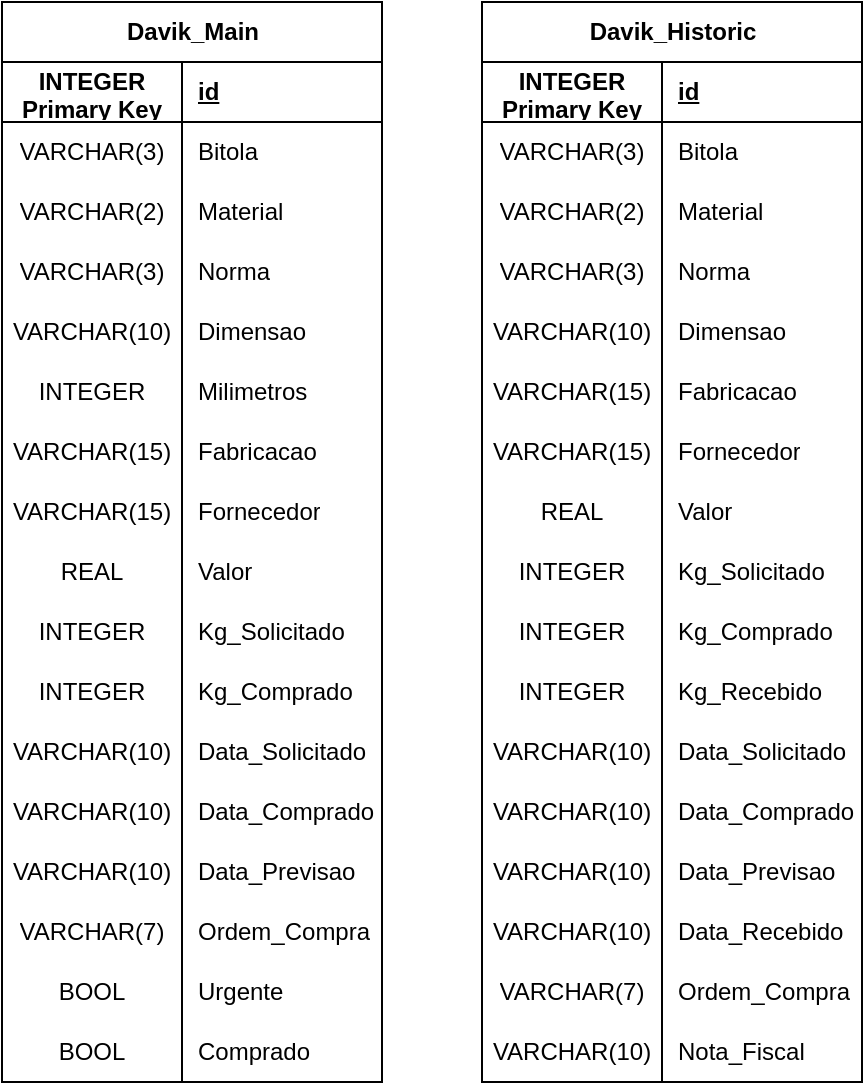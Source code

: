 <mxfile version="22.1.2" type="device">
  <diagram name="Página-1" id="LgfR6sSYmhKa98gcs2ce">
    <mxGraphModel dx="1282" dy="586" grid="1" gridSize="10" guides="1" tooltips="1" connect="1" arrows="1" fold="1" page="1" pageScale="1" pageWidth="827" pageHeight="1169" math="0" shadow="0">
      <root>
        <mxCell id="0" />
        <mxCell id="1" parent="0" />
        <mxCell id="HUCvMzlgiqd3GgRWR8q_-27" value="Davik_Main" style="shape=table;startSize=30;container=1;collapsible=1;childLayout=tableLayout;fixedRows=1;rowLines=0;fontStyle=1;align=center;resizeLast=1;html=1;" vertex="1" parent="1">
          <mxGeometry x="10" y="180" width="190" height="540" as="geometry" />
        </mxCell>
        <mxCell id="HUCvMzlgiqd3GgRWR8q_-28" value="" style="shape=tableRow;horizontal=0;startSize=0;swimlaneHead=0;swimlaneBody=0;fillColor=none;collapsible=0;dropTarget=0;points=[[0,0.5],[1,0.5]];portConstraint=eastwest;top=0;left=0;right=0;bottom=1;" vertex="1" parent="HUCvMzlgiqd3GgRWR8q_-27">
          <mxGeometry y="30" width="190" height="30" as="geometry" />
        </mxCell>
        <mxCell id="HUCvMzlgiqd3GgRWR8q_-29" value="INTEGER&lt;br&gt;Primary Key" style="shape=partialRectangle;connectable=0;fillColor=none;top=0;left=0;bottom=0;right=0;fontStyle=1;overflow=hidden;whiteSpace=wrap;html=1;" vertex="1" parent="HUCvMzlgiqd3GgRWR8q_-28">
          <mxGeometry width="90" height="30" as="geometry">
            <mxRectangle width="90" height="30" as="alternateBounds" />
          </mxGeometry>
        </mxCell>
        <mxCell id="HUCvMzlgiqd3GgRWR8q_-30" value="id" style="shape=partialRectangle;connectable=0;fillColor=none;top=0;left=0;bottom=0;right=0;align=left;spacingLeft=6;fontStyle=5;overflow=hidden;whiteSpace=wrap;html=1;" vertex="1" parent="HUCvMzlgiqd3GgRWR8q_-28">
          <mxGeometry x="90" width="100" height="30" as="geometry">
            <mxRectangle width="100" height="30" as="alternateBounds" />
          </mxGeometry>
        </mxCell>
        <mxCell id="HUCvMzlgiqd3GgRWR8q_-31" value="" style="shape=tableRow;horizontal=0;startSize=0;swimlaneHead=0;swimlaneBody=0;fillColor=none;collapsible=0;dropTarget=0;points=[[0,0.5],[1,0.5]];portConstraint=eastwest;top=0;left=0;right=0;bottom=0;" vertex="1" parent="HUCvMzlgiqd3GgRWR8q_-27">
          <mxGeometry y="60" width="190" height="30" as="geometry" />
        </mxCell>
        <mxCell id="HUCvMzlgiqd3GgRWR8q_-32" value="VARCHAR(3)" style="shape=partialRectangle;connectable=0;fillColor=none;top=0;left=0;bottom=0;right=0;editable=1;overflow=hidden;whiteSpace=wrap;html=1;" vertex="1" parent="HUCvMzlgiqd3GgRWR8q_-31">
          <mxGeometry width="90" height="30" as="geometry">
            <mxRectangle width="90" height="30" as="alternateBounds" />
          </mxGeometry>
        </mxCell>
        <mxCell id="HUCvMzlgiqd3GgRWR8q_-33" value="Bitola" style="shape=partialRectangle;connectable=0;fillColor=none;top=0;left=0;bottom=0;right=0;align=left;spacingLeft=6;overflow=hidden;whiteSpace=wrap;html=1;" vertex="1" parent="HUCvMzlgiqd3GgRWR8q_-31">
          <mxGeometry x="90" width="100" height="30" as="geometry">
            <mxRectangle width="100" height="30" as="alternateBounds" />
          </mxGeometry>
        </mxCell>
        <mxCell id="HUCvMzlgiqd3GgRWR8q_-34" value="" style="shape=tableRow;horizontal=0;startSize=0;swimlaneHead=0;swimlaneBody=0;fillColor=none;collapsible=0;dropTarget=0;points=[[0,0.5],[1,0.5]];portConstraint=eastwest;top=0;left=0;right=0;bottom=0;" vertex="1" parent="HUCvMzlgiqd3GgRWR8q_-27">
          <mxGeometry y="90" width="190" height="30" as="geometry" />
        </mxCell>
        <mxCell id="HUCvMzlgiqd3GgRWR8q_-35" value="VARCHAR(2)" style="shape=partialRectangle;connectable=0;fillColor=none;top=0;left=0;bottom=0;right=0;editable=1;overflow=hidden;whiteSpace=wrap;html=1;" vertex="1" parent="HUCvMzlgiqd3GgRWR8q_-34">
          <mxGeometry width="90" height="30" as="geometry">
            <mxRectangle width="90" height="30" as="alternateBounds" />
          </mxGeometry>
        </mxCell>
        <mxCell id="HUCvMzlgiqd3GgRWR8q_-36" value="Material" style="shape=partialRectangle;connectable=0;fillColor=none;top=0;left=0;bottom=0;right=0;align=left;spacingLeft=6;overflow=hidden;whiteSpace=wrap;html=1;" vertex="1" parent="HUCvMzlgiqd3GgRWR8q_-34">
          <mxGeometry x="90" width="100" height="30" as="geometry">
            <mxRectangle width="100" height="30" as="alternateBounds" />
          </mxGeometry>
        </mxCell>
        <mxCell id="HUCvMzlgiqd3GgRWR8q_-37" value="" style="shape=tableRow;horizontal=0;startSize=0;swimlaneHead=0;swimlaneBody=0;fillColor=none;collapsible=0;dropTarget=0;points=[[0,0.5],[1,0.5]];portConstraint=eastwest;top=0;left=0;right=0;bottom=0;" vertex="1" parent="HUCvMzlgiqd3GgRWR8q_-27">
          <mxGeometry y="120" width="190" height="30" as="geometry" />
        </mxCell>
        <mxCell id="HUCvMzlgiqd3GgRWR8q_-38" value="VARCHAR(3)" style="shape=partialRectangle;connectable=0;fillColor=none;top=0;left=0;bottom=0;right=0;editable=1;overflow=hidden;whiteSpace=wrap;html=1;" vertex="1" parent="HUCvMzlgiqd3GgRWR8q_-37">
          <mxGeometry width="90" height="30" as="geometry">
            <mxRectangle width="90" height="30" as="alternateBounds" />
          </mxGeometry>
        </mxCell>
        <mxCell id="HUCvMzlgiqd3GgRWR8q_-39" value="Norma" style="shape=partialRectangle;connectable=0;fillColor=none;top=0;left=0;bottom=0;right=0;align=left;spacingLeft=6;overflow=hidden;whiteSpace=wrap;html=1;" vertex="1" parent="HUCvMzlgiqd3GgRWR8q_-37">
          <mxGeometry x="90" width="100" height="30" as="geometry">
            <mxRectangle width="100" height="30" as="alternateBounds" />
          </mxGeometry>
        </mxCell>
        <mxCell id="HUCvMzlgiqd3GgRWR8q_-67" style="shape=tableRow;horizontal=0;startSize=0;swimlaneHead=0;swimlaneBody=0;fillColor=none;collapsible=0;dropTarget=0;points=[[0,0.5],[1,0.5]];portConstraint=eastwest;top=0;left=0;right=0;bottom=0;" vertex="1" parent="HUCvMzlgiqd3GgRWR8q_-27">
          <mxGeometry y="150" width="190" height="30" as="geometry" />
        </mxCell>
        <mxCell id="HUCvMzlgiqd3GgRWR8q_-68" value="VARCHAR(10)" style="shape=partialRectangle;connectable=0;fillColor=none;top=0;left=0;bottom=0;right=0;editable=1;overflow=hidden;whiteSpace=wrap;html=1;" vertex="1" parent="HUCvMzlgiqd3GgRWR8q_-67">
          <mxGeometry width="90" height="30" as="geometry">
            <mxRectangle width="90" height="30" as="alternateBounds" />
          </mxGeometry>
        </mxCell>
        <mxCell id="HUCvMzlgiqd3GgRWR8q_-69" value="Dimensao" style="shape=partialRectangle;connectable=0;fillColor=none;top=0;left=0;bottom=0;right=0;align=left;spacingLeft=6;overflow=hidden;whiteSpace=wrap;html=1;" vertex="1" parent="HUCvMzlgiqd3GgRWR8q_-67">
          <mxGeometry x="90" width="100" height="30" as="geometry">
            <mxRectangle width="100" height="30" as="alternateBounds" />
          </mxGeometry>
        </mxCell>
        <mxCell id="HUCvMzlgiqd3GgRWR8q_-64" style="shape=tableRow;horizontal=0;startSize=0;swimlaneHead=0;swimlaneBody=0;fillColor=none;collapsible=0;dropTarget=0;points=[[0,0.5],[1,0.5]];portConstraint=eastwest;top=0;left=0;right=0;bottom=0;" vertex="1" parent="HUCvMzlgiqd3GgRWR8q_-27">
          <mxGeometry y="180" width="190" height="30" as="geometry" />
        </mxCell>
        <mxCell id="HUCvMzlgiqd3GgRWR8q_-65" value="INTEGER" style="shape=partialRectangle;connectable=0;fillColor=none;top=0;left=0;bottom=0;right=0;editable=1;overflow=hidden;whiteSpace=wrap;html=1;" vertex="1" parent="HUCvMzlgiqd3GgRWR8q_-64">
          <mxGeometry width="90" height="30" as="geometry">
            <mxRectangle width="90" height="30" as="alternateBounds" />
          </mxGeometry>
        </mxCell>
        <mxCell id="HUCvMzlgiqd3GgRWR8q_-66" value="Milimetros" style="shape=partialRectangle;connectable=0;fillColor=none;top=0;left=0;bottom=0;right=0;align=left;spacingLeft=6;overflow=hidden;whiteSpace=wrap;html=1;" vertex="1" parent="HUCvMzlgiqd3GgRWR8q_-64">
          <mxGeometry x="90" width="100" height="30" as="geometry">
            <mxRectangle width="100" height="30" as="alternateBounds" />
          </mxGeometry>
        </mxCell>
        <mxCell id="HUCvMzlgiqd3GgRWR8q_-61" style="shape=tableRow;horizontal=0;startSize=0;swimlaneHead=0;swimlaneBody=0;fillColor=none;collapsible=0;dropTarget=0;points=[[0,0.5],[1,0.5]];portConstraint=eastwest;top=0;left=0;right=0;bottom=0;" vertex="1" parent="HUCvMzlgiqd3GgRWR8q_-27">
          <mxGeometry y="210" width="190" height="30" as="geometry" />
        </mxCell>
        <mxCell id="HUCvMzlgiqd3GgRWR8q_-62" value="VARCHAR(15)" style="shape=partialRectangle;connectable=0;fillColor=none;top=0;left=0;bottom=0;right=0;editable=1;overflow=hidden;whiteSpace=wrap;html=1;" vertex="1" parent="HUCvMzlgiqd3GgRWR8q_-61">
          <mxGeometry width="90" height="30" as="geometry">
            <mxRectangle width="90" height="30" as="alternateBounds" />
          </mxGeometry>
        </mxCell>
        <mxCell id="HUCvMzlgiqd3GgRWR8q_-63" value="Fabricacao" style="shape=partialRectangle;connectable=0;fillColor=none;top=0;left=0;bottom=0;right=0;align=left;spacingLeft=6;overflow=hidden;whiteSpace=wrap;html=1;" vertex="1" parent="HUCvMzlgiqd3GgRWR8q_-61">
          <mxGeometry x="90" width="100" height="30" as="geometry">
            <mxRectangle width="100" height="30" as="alternateBounds" />
          </mxGeometry>
        </mxCell>
        <mxCell id="HUCvMzlgiqd3GgRWR8q_-58" style="shape=tableRow;horizontal=0;startSize=0;swimlaneHead=0;swimlaneBody=0;fillColor=none;collapsible=0;dropTarget=0;points=[[0,0.5],[1,0.5]];portConstraint=eastwest;top=0;left=0;right=0;bottom=0;" vertex="1" parent="HUCvMzlgiqd3GgRWR8q_-27">
          <mxGeometry y="240" width="190" height="30" as="geometry" />
        </mxCell>
        <mxCell id="HUCvMzlgiqd3GgRWR8q_-59" value="VARCHAR(15)" style="shape=partialRectangle;connectable=0;fillColor=none;top=0;left=0;bottom=0;right=0;editable=1;overflow=hidden;whiteSpace=wrap;html=1;" vertex="1" parent="HUCvMzlgiqd3GgRWR8q_-58">
          <mxGeometry width="90" height="30" as="geometry">
            <mxRectangle width="90" height="30" as="alternateBounds" />
          </mxGeometry>
        </mxCell>
        <mxCell id="HUCvMzlgiqd3GgRWR8q_-60" value="Fornecedor" style="shape=partialRectangle;connectable=0;fillColor=none;top=0;left=0;bottom=0;right=0;align=left;spacingLeft=6;overflow=hidden;whiteSpace=wrap;html=1;" vertex="1" parent="HUCvMzlgiqd3GgRWR8q_-58">
          <mxGeometry x="90" width="100" height="30" as="geometry">
            <mxRectangle width="100" height="30" as="alternateBounds" />
          </mxGeometry>
        </mxCell>
        <mxCell id="HUCvMzlgiqd3GgRWR8q_-55" style="shape=tableRow;horizontal=0;startSize=0;swimlaneHead=0;swimlaneBody=0;fillColor=none;collapsible=0;dropTarget=0;points=[[0,0.5],[1,0.5]];portConstraint=eastwest;top=0;left=0;right=0;bottom=0;" vertex="1" parent="HUCvMzlgiqd3GgRWR8q_-27">
          <mxGeometry y="270" width="190" height="30" as="geometry" />
        </mxCell>
        <mxCell id="HUCvMzlgiqd3GgRWR8q_-56" value="REAL" style="shape=partialRectangle;connectable=0;fillColor=none;top=0;left=0;bottom=0;right=0;editable=1;overflow=hidden;whiteSpace=wrap;html=1;" vertex="1" parent="HUCvMzlgiqd3GgRWR8q_-55">
          <mxGeometry width="90" height="30" as="geometry">
            <mxRectangle width="90" height="30" as="alternateBounds" />
          </mxGeometry>
        </mxCell>
        <mxCell id="HUCvMzlgiqd3GgRWR8q_-57" value="Valor" style="shape=partialRectangle;connectable=0;fillColor=none;top=0;left=0;bottom=0;right=0;align=left;spacingLeft=6;overflow=hidden;whiteSpace=wrap;html=1;" vertex="1" parent="HUCvMzlgiqd3GgRWR8q_-55">
          <mxGeometry x="90" width="100" height="30" as="geometry">
            <mxRectangle width="100" height="30" as="alternateBounds" />
          </mxGeometry>
        </mxCell>
        <mxCell id="HUCvMzlgiqd3GgRWR8q_-52" style="shape=tableRow;horizontal=0;startSize=0;swimlaneHead=0;swimlaneBody=0;fillColor=none;collapsible=0;dropTarget=0;points=[[0,0.5],[1,0.5]];portConstraint=eastwest;top=0;left=0;right=0;bottom=0;" vertex="1" parent="HUCvMzlgiqd3GgRWR8q_-27">
          <mxGeometry y="300" width="190" height="30" as="geometry" />
        </mxCell>
        <mxCell id="HUCvMzlgiqd3GgRWR8q_-53" value="INTEGER" style="shape=partialRectangle;connectable=0;fillColor=none;top=0;left=0;bottom=0;right=0;editable=1;overflow=hidden;whiteSpace=wrap;html=1;" vertex="1" parent="HUCvMzlgiqd3GgRWR8q_-52">
          <mxGeometry width="90" height="30" as="geometry">
            <mxRectangle width="90" height="30" as="alternateBounds" />
          </mxGeometry>
        </mxCell>
        <mxCell id="HUCvMzlgiqd3GgRWR8q_-54" value="Kg_Solicitado" style="shape=partialRectangle;connectable=0;fillColor=none;top=0;left=0;bottom=0;right=0;align=left;spacingLeft=6;overflow=hidden;whiteSpace=wrap;html=1;" vertex="1" parent="HUCvMzlgiqd3GgRWR8q_-52">
          <mxGeometry x="90" width="100" height="30" as="geometry">
            <mxRectangle width="100" height="30" as="alternateBounds" />
          </mxGeometry>
        </mxCell>
        <mxCell id="HUCvMzlgiqd3GgRWR8q_-49" style="shape=tableRow;horizontal=0;startSize=0;swimlaneHead=0;swimlaneBody=0;fillColor=none;collapsible=0;dropTarget=0;points=[[0,0.5],[1,0.5]];portConstraint=eastwest;top=0;left=0;right=0;bottom=0;" vertex="1" parent="HUCvMzlgiqd3GgRWR8q_-27">
          <mxGeometry y="330" width="190" height="30" as="geometry" />
        </mxCell>
        <mxCell id="HUCvMzlgiqd3GgRWR8q_-50" value="INTEGER" style="shape=partialRectangle;connectable=0;fillColor=none;top=0;left=0;bottom=0;right=0;editable=1;overflow=hidden;whiteSpace=wrap;html=1;" vertex="1" parent="HUCvMzlgiqd3GgRWR8q_-49">
          <mxGeometry width="90" height="30" as="geometry">
            <mxRectangle width="90" height="30" as="alternateBounds" />
          </mxGeometry>
        </mxCell>
        <mxCell id="HUCvMzlgiqd3GgRWR8q_-51" value="Kg_Comprado" style="shape=partialRectangle;connectable=0;fillColor=none;top=0;left=0;bottom=0;right=0;align=left;spacingLeft=6;overflow=hidden;whiteSpace=wrap;html=1;" vertex="1" parent="HUCvMzlgiqd3GgRWR8q_-49">
          <mxGeometry x="90" width="100" height="30" as="geometry">
            <mxRectangle width="100" height="30" as="alternateBounds" />
          </mxGeometry>
        </mxCell>
        <mxCell id="HUCvMzlgiqd3GgRWR8q_-46" style="shape=tableRow;horizontal=0;startSize=0;swimlaneHead=0;swimlaneBody=0;fillColor=none;collapsible=0;dropTarget=0;points=[[0,0.5],[1,0.5]];portConstraint=eastwest;top=0;left=0;right=0;bottom=0;" vertex="1" parent="HUCvMzlgiqd3GgRWR8q_-27">
          <mxGeometry y="360" width="190" height="30" as="geometry" />
        </mxCell>
        <mxCell id="HUCvMzlgiqd3GgRWR8q_-47" value="VARCHAR(10)" style="shape=partialRectangle;connectable=0;fillColor=none;top=0;left=0;bottom=0;right=0;editable=1;overflow=hidden;whiteSpace=wrap;html=1;" vertex="1" parent="HUCvMzlgiqd3GgRWR8q_-46">
          <mxGeometry width="90" height="30" as="geometry">
            <mxRectangle width="90" height="30" as="alternateBounds" />
          </mxGeometry>
        </mxCell>
        <mxCell id="HUCvMzlgiqd3GgRWR8q_-48" value="Data_Solicitado" style="shape=partialRectangle;connectable=0;fillColor=none;top=0;left=0;bottom=0;right=0;align=left;spacingLeft=6;overflow=hidden;whiteSpace=wrap;html=1;" vertex="1" parent="HUCvMzlgiqd3GgRWR8q_-46">
          <mxGeometry x="90" width="100" height="30" as="geometry">
            <mxRectangle width="100" height="30" as="alternateBounds" />
          </mxGeometry>
        </mxCell>
        <mxCell id="HUCvMzlgiqd3GgRWR8q_-43" style="shape=tableRow;horizontal=0;startSize=0;swimlaneHead=0;swimlaneBody=0;fillColor=none;collapsible=0;dropTarget=0;points=[[0,0.5],[1,0.5]];portConstraint=eastwest;top=0;left=0;right=0;bottom=0;" vertex="1" parent="HUCvMzlgiqd3GgRWR8q_-27">
          <mxGeometry y="390" width="190" height="30" as="geometry" />
        </mxCell>
        <mxCell id="HUCvMzlgiqd3GgRWR8q_-44" value="VARCHAR(10)" style="shape=partialRectangle;connectable=0;fillColor=none;top=0;left=0;bottom=0;right=0;editable=1;overflow=hidden;whiteSpace=wrap;html=1;" vertex="1" parent="HUCvMzlgiqd3GgRWR8q_-43">
          <mxGeometry width="90" height="30" as="geometry">
            <mxRectangle width="90" height="30" as="alternateBounds" />
          </mxGeometry>
        </mxCell>
        <mxCell id="HUCvMzlgiqd3GgRWR8q_-45" value="Data_Comprado" style="shape=partialRectangle;connectable=0;fillColor=none;top=0;left=0;bottom=0;right=0;align=left;spacingLeft=6;overflow=hidden;whiteSpace=wrap;html=1;" vertex="1" parent="HUCvMzlgiqd3GgRWR8q_-43">
          <mxGeometry x="90" width="100" height="30" as="geometry">
            <mxRectangle width="100" height="30" as="alternateBounds" />
          </mxGeometry>
        </mxCell>
        <mxCell id="HUCvMzlgiqd3GgRWR8q_-40" style="shape=tableRow;horizontal=0;startSize=0;swimlaneHead=0;swimlaneBody=0;fillColor=none;collapsible=0;dropTarget=0;points=[[0,0.5],[1,0.5]];portConstraint=eastwest;top=0;left=0;right=0;bottom=0;" vertex="1" parent="HUCvMzlgiqd3GgRWR8q_-27">
          <mxGeometry y="420" width="190" height="30" as="geometry" />
        </mxCell>
        <mxCell id="HUCvMzlgiqd3GgRWR8q_-41" value="VARCHAR(10)" style="shape=partialRectangle;connectable=0;fillColor=none;top=0;left=0;bottom=0;right=0;editable=1;overflow=hidden;whiteSpace=wrap;html=1;" vertex="1" parent="HUCvMzlgiqd3GgRWR8q_-40">
          <mxGeometry width="90" height="30" as="geometry">
            <mxRectangle width="90" height="30" as="alternateBounds" />
          </mxGeometry>
        </mxCell>
        <mxCell id="HUCvMzlgiqd3GgRWR8q_-42" value="Data_Previsao" style="shape=partialRectangle;connectable=0;fillColor=none;top=0;left=0;bottom=0;right=0;align=left;spacingLeft=6;overflow=hidden;whiteSpace=wrap;html=1;" vertex="1" parent="HUCvMzlgiqd3GgRWR8q_-40">
          <mxGeometry x="90" width="100" height="30" as="geometry">
            <mxRectangle width="100" height="30" as="alternateBounds" />
          </mxGeometry>
        </mxCell>
        <mxCell id="HUCvMzlgiqd3GgRWR8q_-76" style="shape=tableRow;horizontal=0;startSize=0;swimlaneHead=0;swimlaneBody=0;fillColor=none;collapsible=0;dropTarget=0;points=[[0,0.5],[1,0.5]];portConstraint=eastwest;top=0;left=0;right=0;bottom=0;" vertex="1" parent="HUCvMzlgiqd3GgRWR8q_-27">
          <mxGeometry y="450" width="190" height="30" as="geometry" />
        </mxCell>
        <mxCell id="HUCvMzlgiqd3GgRWR8q_-77" value="VARCHAR(7)" style="shape=partialRectangle;connectable=0;fillColor=none;top=0;left=0;bottom=0;right=0;editable=1;overflow=hidden;whiteSpace=wrap;html=1;" vertex="1" parent="HUCvMzlgiqd3GgRWR8q_-76">
          <mxGeometry width="90" height="30" as="geometry">
            <mxRectangle width="90" height="30" as="alternateBounds" />
          </mxGeometry>
        </mxCell>
        <mxCell id="HUCvMzlgiqd3GgRWR8q_-78" value="Ordem_Compra" style="shape=partialRectangle;connectable=0;fillColor=none;top=0;left=0;bottom=0;right=0;align=left;spacingLeft=6;overflow=hidden;whiteSpace=wrap;html=1;" vertex="1" parent="HUCvMzlgiqd3GgRWR8q_-76">
          <mxGeometry x="90" width="100" height="30" as="geometry">
            <mxRectangle width="100" height="30" as="alternateBounds" />
          </mxGeometry>
        </mxCell>
        <mxCell id="HUCvMzlgiqd3GgRWR8q_-73" style="shape=tableRow;horizontal=0;startSize=0;swimlaneHead=0;swimlaneBody=0;fillColor=none;collapsible=0;dropTarget=0;points=[[0,0.5],[1,0.5]];portConstraint=eastwest;top=0;left=0;right=0;bottom=0;" vertex="1" parent="HUCvMzlgiqd3GgRWR8q_-27">
          <mxGeometry y="480" width="190" height="30" as="geometry" />
        </mxCell>
        <mxCell id="HUCvMzlgiqd3GgRWR8q_-74" value="BOOL" style="shape=partialRectangle;connectable=0;fillColor=none;top=0;left=0;bottom=0;right=0;editable=1;overflow=hidden;whiteSpace=wrap;html=1;" vertex="1" parent="HUCvMzlgiqd3GgRWR8q_-73">
          <mxGeometry width="90" height="30" as="geometry">
            <mxRectangle width="90" height="30" as="alternateBounds" />
          </mxGeometry>
        </mxCell>
        <mxCell id="HUCvMzlgiqd3GgRWR8q_-75" value="Urgente" style="shape=partialRectangle;connectable=0;fillColor=none;top=0;left=0;bottom=0;right=0;align=left;spacingLeft=6;overflow=hidden;whiteSpace=wrap;html=1;" vertex="1" parent="HUCvMzlgiqd3GgRWR8q_-73">
          <mxGeometry x="90" width="100" height="30" as="geometry">
            <mxRectangle width="100" height="30" as="alternateBounds" />
          </mxGeometry>
        </mxCell>
        <mxCell id="HUCvMzlgiqd3GgRWR8q_-70" style="shape=tableRow;horizontal=0;startSize=0;swimlaneHead=0;swimlaneBody=0;fillColor=none;collapsible=0;dropTarget=0;points=[[0,0.5],[1,0.5]];portConstraint=eastwest;top=0;left=0;right=0;bottom=0;" vertex="1" parent="HUCvMzlgiqd3GgRWR8q_-27">
          <mxGeometry y="510" width="190" height="30" as="geometry" />
        </mxCell>
        <mxCell id="HUCvMzlgiqd3GgRWR8q_-71" value="BOOL" style="shape=partialRectangle;connectable=0;fillColor=none;top=0;left=0;bottom=0;right=0;editable=1;overflow=hidden;whiteSpace=wrap;html=1;" vertex="1" parent="HUCvMzlgiqd3GgRWR8q_-70">
          <mxGeometry width="90" height="30" as="geometry">
            <mxRectangle width="90" height="30" as="alternateBounds" />
          </mxGeometry>
        </mxCell>
        <mxCell id="HUCvMzlgiqd3GgRWR8q_-72" value="Comprado" style="shape=partialRectangle;connectable=0;fillColor=none;top=0;left=0;bottom=0;right=0;align=left;spacingLeft=6;overflow=hidden;whiteSpace=wrap;html=1;" vertex="1" parent="HUCvMzlgiqd3GgRWR8q_-70">
          <mxGeometry x="90" width="100" height="30" as="geometry">
            <mxRectangle width="100" height="30" as="alternateBounds" />
          </mxGeometry>
        </mxCell>
        <mxCell id="HUCvMzlgiqd3GgRWR8q_-79" value="Davik_Historic" style="shape=table;startSize=30;container=1;collapsible=1;childLayout=tableLayout;fixedRows=1;rowLines=0;fontStyle=1;align=center;resizeLast=1;html=1;" vertex="1" parent="1">
          <mxGeometry x="250" y="180" width="190" height="540" as="geometry" />
        </mxCell>
        <mxCell id="HUCvMzlgiqd3GgRWR8q_-80" value="" style="shape=tableRow;horizontal=0;startSize=0;swimlaneHead=0;swimlaneBody=0;fillColor=none;collapsible=0;dropTarget=0;points=[[0,0.5],[1,0.5]];portConstraint=eastwest;top=0;left=0;right=0;bottom=1;" vertex="1" parent="HUCvMzlgiqd3GgRWR8q_-79">
          <mxGeometry y="30" width="190" height="30" as="geometry" />
        </mxCell>
        <mxCell id="HUCvMzlgiqd3GgRWR8q_-81" value="INTEGER&lt;br&gt;Primary Key" style="shape=partialRectangle;connectable=0;fillColor=none;top=0;left=0;bottom=0;right=0;fontStyle=1;overflow=hidden;whiteSpace=wrap;html=1;" vertex="1" parent="HUCvMzlgiqd3GgRWR8q_-80">
          <mxGeometry width="90" height="30" as="geometry">
            <mxRectangle width="90" height="30" as="alternateBounds" />
          </mxGeometry>
        </mxCell>
        <mxCell id="HUCvMzlgiqd3GgRWR8q_-82" value="id" style="shape=partialRectangle;connectable=0;fillColor=none;top=0;left=0;bottom=0;right=0;align=left;spacingLeft=6;fontStyle=5;overflow=hidden;whiteSpace=wrap;html=1;" vertex="1" parent="HUCvMzlgiqd3GgRWR8q_-80">
          <mxGeometry x="90" width="100" height="30" as="geometry">
            <mxRectangle width="100" height="30" as="alternateBounds" />
          </mxGeometry>
        </mxCell>
        <mxCell id="HUCvMzlgiqd3GgRWR8q_-83" value="" style="shape=tableRow;horizontal=0;startSize=0;swimlaneHead=0;swimlaneBody=0;fillColor=none;collapsible=0;dropTarget=0;points=[[0,0.5],[1,0.5]];portConstraint=eastwest;top=0;left=0;right=0;bottom=0;" vertex="1" parent="HUCvMzlgiqd3GgRWR8q_-79">
          <mxGeometry y="60" width="190" height="30" as="geometry" />
        </mxCell>
        <mxCell id="HUCvMzlgiqd3GgRWR8q_-84" value="VARCHAR(3)" style="shape=partialRectangle;connectable=0;fillColor=none;top=0;left=0;bottom=0;right=0;editable=1;overflow=hidden;whiteSpace=wrap;html=1;" vertex="1" parent="HUCvMzlgiqd3GgRWR8q_-83">
          <mxGeometry width="90" height="30" as="geometry">
            <mxRectangle width="90" height="30" as="alternateBounds" />
          </mxGeometry>
        </mxCell>
        <mxCell id="HUCvMzlgiqd3GgRWR8q_-85" value="Bitola" style="shape=partialRectangle;connectable=0;fillColor=none;top=0;left=0;bottom=0;right=0;align=left;spacingLeft=6;overflow=hidden;whiteSpace=wrap;html=1;" vertex="1" parent="HUCvMzlgiqd3GgRWR8q_-83">
          <mxGeometry x="90" width="100" height="30" as="geometry">
            <mxRectangle width="100" height="30" as="alternateBounds" />
          </mxGeometry>
        </mxCell>
        <mxCell id="HUCvMzlgiqd3GgRWR8q_-86" value="" style="shape=tableRow;horizontal=0;startSize=0;swimlaneHead=0;swimlaneBody=0;fillColor=none;collapsible=0;dropTarget=0;points=[[0,0.5],[1,0.5]];portConstraint=eastwest;top=0;left=0;right=0;bottom=0;" vertex="1" parent="HUCvMzlgiqd3GgRWR8q_-79">
          <mxGeometry y="90" width="190" height="30" as="geometry" />
        </mxCell>
        <mxCell id="HUCvMzlgiqd3GgRWR8q_-87" value="VARCHAR(2)" style="shape=partialRectangle;connectable=0;fillColor=none;top=0;left=0;bottom=0;right=0;editable=1;overflow=hidden;whiteSpace=wrap;html=1;" vertex="1" parent="HUCvMzlgiqd3GgRWR8q_-86">
          <mxGeometry width="90" height="30" as="geometry">
            <mxRectangle width="90" height="30" as="alternateBounds" />
          </mxGeometry>
        </mxCell>
        <mxCell id="HUCvMzlgiqd3GgRWR8q_-88" value="Material" style="shape=partialRectangle;connectable=0;fillColor=none;top=0;left=0;bottom=0;right=0;align=left;spacingLeft=6;overflow=hidden;whiteSpace=wrap;html=1;" vertex="1" parent="HUCvMzlgiqd3GgRWR8q_-86">
          <mxGeometry x="90" width="100" height="30" as="geometry">
            <mxRectangle width="100" height="30" as="alternateBounds" />
          </mxGeometry>
        </mxCell>
        <mxCell id="HUCvMzlgiqd3GgRWR8q_-89" value="" style="shape=tableRow;horizontal=0;startSize=0;swimlaneHead=0;swimlaneBody=0;fillColor=none;collapsible=0;dropTarget=0;points=[[0,0.5],[1,0.5]];portConstraint=eastwest;top=0;left=0;right=0;bottom=0;" vertex="1" parent="HUCvMzlgiqd3GgRWR8q_-79">
          <mxGeometry y="120" width="190" height="30" as="geometry" />
        </mxCell>
        <mxCell id="HUCvMzlgiqd3GgRWR8q_-90" value="VARCHAR(3)" style="shape=partialRectangle;connectable=0;fillColor=none;top=0;left=0;bottom=0;right=0;editable=1;overflow=hidden;whiteSpace=wrap;html=1;" vertex="1" parent="HUCvMzlgiqd3GgRWR8q_-89">
          <mxGeometry width="90" height="30" as="geometry">
            <mxRectangle width="90" height="30" as="alternateBounds" />
          </mxGeometry>
        </mxCell>
        <mxCell id="HUCvMzlgiqd3GgRWR8q_-91" value="Norma" style="shape=partialRectangle;connectable=0;fillColor=none;top=0;left=0;bottom=0;right=0;align=left;spacingLeft=6;overflow=hidden;whiteSpace=wrap;html=1;" vertex="1" parent="HUCvMzlgiqd3GgRWR8q_-89">
          <mxGeometry x="90" width="100" height="30" as="geometry">
            <mxRectangle width="100" height="30" as="alternateBounds" />
          </mxGeometry>
        </mxCell>
        <mxCell id="HUCvMzlgiqd3GgRWR8q_-92" style="shape=tableRow;horizontal=0;startSize=0;swimlaneHead=0;swimlaneBody=0;fillColor=none;collapsible=0;dropTarget=0;points=[[0,0.5],[1,0.5]];portConstraint=eastwest;top=0;left=0;right=0;bottom=0;" vertex="1" parent="HUCvMzlgiqd3GgRWR8q_-79">
          <mxGeometry y="150" width="190" height="30" as="geometry" />
        </mxCell>
        <mxCell id="HUCvMzlgiqd3GgRWR8q_-93" value="VARCHAR(10)" style="shape=partialRectangle;connectable=0;fillColor=none;top=0;left=0;bottom=0;right=0;editable=1;overflow=hidden;whiteSpace=wrap;html=1;" vertex="1" parent="HUCvMzlgiqd3GgRWR8q_-92">
          <mxGeometry width="90" height="30" as="geometry">
            <mxRectangle width="90" height="30" as="alternateBounds" />
          </mxGeometry>
        </mxCell>
        <mxCell id="HUCvMzlgiqd3GgRWR8q_-94" value="Dimensao" style="shape=partialRectangle;connectable=0;fillColor=none;top=0;left=0;bottom=0;right=0;align=left;spacingLeft=6;overflow=hidden;whiteSpace=wrap;html=1;" vertex="1" parent="HUCvMzlgiqd3GgRWR8q_-92">
          <mxGeometry x="90" width="100" height="30" as="geometry">
            <mxRectangle width="100" height="30" as="alternateBounds" />
          </mxGeometry>
        </mxCell>
        <mxCell id="HUCvMzlgiqd3GgRWR8q_-98" style="shape=tableRow;horizontal=0;startSize=0;swimlaneHead=0;swimlaneBody=0;fillColor=none;collapsible=0;dropTarget=0;points=[[0,0.5],[1,0.5]];portConstraint=eastwest;top=0;left=0;right=0;bottom=0;" vertex="1" parent="HUCvMzlgiqd3GgRWR8q_-79">
          <mxGeometry y="180" width="190" height="30" as="geometry" />
        </mxCell>
        <mxCell id="HUCvMzlgiqd3GgRWR8q_-99" value="VARCHAR(15)" style="shape=partialRectangle;connectable=0;fillColor=none;top=0;left=0;bottom=0;right=0;editable=1;overflow=hidden;whiteSpace=wrap;html=1;" vertex="1" parent="HUCvMzlgiqd3GgRWR8q_-98">
          <mxGeometry width="90" height="30" as="geometry">
            <mxRectangle width="90" height="30" as="alternateBounds" />
          </mxGeometry>
        </mxCell>
        <mxCell id="HUCvMzlgiqd3GgRWR8q_-100" value="Fabricacao" style="shape=partialRectangle;connectable=0;fillColor=none;top=0;left=0;bottom=0;right=0;align=left;spacingLeft=6;overflow=hidden;whiteSpace=wrap;html=1;" vertex="1" parent="HUCvMzlgiqd3GgRWR8q_-98">
          <mxGeometry x="90" width="100" height="30" as="geometry">
            <mxRectangle width="100" height="30" as="alternateBounds" />
          </mxGeometry>
        </mxCell>
        <mxCell id="HUCvMzlgiqd3GgRWR8q_-101" style="shape=tableRow;horizontal=0;startSize=0;swimlaneHead=0;swimlaneBody=0;fillColor=none;collapsible=0;dropTarget=0;points=[[0,0.5],[1,0.5]];portConstraint=eastwest;top=0;left=0;right=0;bottom=0;" vertex="1" parent="HUCvMzlgiqd3GgRWR8q_-79">
          <mxGeometry y="210" width="190" height="30" as="geometry" />
        </mxCell>
        <mxCell id="HUCvMzlgiqd3GgRWR8q_-102" value="VARCHAR(15)" style="shape=partialRectangle;connectable=0;fillColor=none;top=0;left=0;bottom=0;right=0;editable=1;overflow=hidden;whiteSpace=wrap;html=1;" vertex="1" parent="HUCvMzlgiqd3GgRWR8q_-101">
          <mxGeometry width="90" height="30" as="geometry">
            <mxRectangle width="90" height="30" as="alternateBounds" />
          </mxGeometry>
        </mxCell>
        <mxCell id="HUCvMzlgiqd3GgRWR8q_-103" value="Fornecedor" style="shape=partialRectangle;connectable=0;fillColor=none;top=0;left=0;bottom=0;right=0;align=left;spacingLeft=6;overflow=hidden;whiteSpace=wrap;html=1;" vertex="1" parent="HUCvMzlgiqd3GgRWR8q_-101">
          <mxGeometry x="90" width="100" height="30" as="geometry">
            <mxRectangle width="100" height="30" as="alternateBounds" />
          </mxGeometry>
        </mxCell>
        <mxCell id="HUCvMzlgiqd3GgRWR8q_-104" style="shape=tableRow;horizontal=0;startSize=0;swimlaneHead=0;swimlaneBody=0;fillColor=none;collapsible=0;dropTarget=0;points=[[0,0.5],[1,0.5]];portConstraint=eastwest;top=0;left=0;right=0;bottom=0;" vertex="1" parent="HUCvMzlgiqd3GgRWR8q_-79">
          <mxGeometry y="240" width="190" height="30" as="geometry" />
        </mxCell>
        <mxCell id="HUCvMzlgiqd3GgRWR8q_-105" value="REAL" style="shape=partialRectangle;connectable=0;fillColor=none;top=0;left=0;bottom=0;right=0;editable=1;overflow=hidden;whiteSpace=wrap;html=1;" vertex="1" parent="HUCvMzlgiqd3GgRWR8q_-104">
          <mxGeometry width="90" height="30" as="geometry">
            <mxRectangle width="90" height="30" as="alternateBounds" />
          </mxGeometry>
        </mxCell>
        <mxCell id="HUCvMzlgiqd3GgRWR8q_-106" value="Valor" style="shape=partialRectangle;connectable=0;fillColor=none;top=0;left=0;bottom=0;right=0;align=left;spacingLeft=6;overflow=hidden;whiteSpace=wrap;html=1;" vertex="1" parent="HUCvMzlgiqd3GgRWR8q_-104">
          <mxGeometry x="90" width="100" height="30" as="geometry">
            <mxRectangle width="100" height="30" as="alternateBounds" />
          </mxGeometry>
        </mxCell>
        <mxCell id="HUCvMzlgiqd3GgRWR8q_-107" style="shape=tableRow;horizontal=0;startSize=0;swimlaneHead=0;swimlaneBody=0;fillColor=none;collapsible=0;dropTarget=0;points=[[0,0.5],[1,0.5]];portConstraint=eastwest;top=0;left=0;right=0;bottom=0;" vertex="1" parent="HUCvMzlgiqd3GgRWR8q_-79">
          <mxGeometry y="270" width="190" height="30" as="geometry" />
        </mxCell>
        <mxCell id="HUCvMzlgiqd3GgRWR8q_-108" value="INTEGER" style="shape=partialRectangle;connectable=0;fillColor=none;top=0;left=0;bottom=0;right=0;editable=1;overflow=hidden;whiteSpace=wrap;html=1;" vertex="1" parent="HUCvMzlgiqd3GgRWR8q_-107">
          <mxGeometry width="90" height="30" as="geometry">
            <mxRectangle width="90" height="30" as="alternateBounds" />
          </mxGeometry>
        </mxCell>
        <mxCell id="HUCvMzlgiqd3GgRWR8q_-109" value="Kg_Solicitado" style="shape=partialRectangle;connectable=0;fillColor=none;top=0;left=0;bottom=0;right=0;align=left;spacingLeft=6;overflow=hidden;whiteSpace=wrap;html=1;" vertex="1" parent="HUCvMzlgiqd3GgRWR8q_-107">
          <mxGeometry x="90" width="100" height="30" as="geometry">
            <mxRectangle width="100" height="30" as="alternateBounds" />
          </mxGeometry>
        </mxCell>
        <mxCell id="HUCvMzlgiqd3GgRWR8q_-110" style="shape=tableRow;horizontal=0;startSize=0;swimlaneHead=0;swimlaneBody=0;fillColor=none;collapsible=0;dropTarget=0;points=[[0,0.5],[1,0.5]];portConstraint=eastwest;top=0;left=0;right=0;bottom=0;" vertex="1" parent="HUCvMzlgiqd3GgRWR8q_-79">
          <mxGeometry y="300" width="190" height="30" as="geometry" />
        </mxCell>
        <mxCell id="HUCvMzlgiqd3GgRWR8q_-111" value="INTEGER" style="shape=partialRectangle;connectable=0;fillColor=none;top=0;left=0;bottom=0;right=0;editable=1;overflow=hidden;whiteSpace=wrap;html=1;" vertex="1" parent="HUCvMzlgiqd3GgRWR8q_-110">
          <mxGeometry width="90" height="30" as="geometry">
            <mxRectangle width="90" height="30" as="alternateBounds" />
          </mxGeometry>
        </mxCell>
        <mxCell id="HUCvMzlgiqd3GgRWR8q_-112" value="Kg_Comprado" style="shape=partialRectangle;connectable=0;fillColor=none;top=0;left=0;bottom=0;right=0;align=left;spacingLeft=6;overflow=hidden;whiteSpace=wrap;html=1;" vertex="1" parent="HUCvMzlgiqd3GgRWR8q_-110">
          <mxGeometry x="90" width="100" height="30" as="geometry">
            <mxRectangle width="100" height="30" as="alternateBounds" />
          </mxGeometry>
        </mxCell>
        <mxCell id="HUCvMzlgiqd3GgRWR8q_-131" style="shape=tableRow;horizontal=0;startSize=0;swimlaneHead=0;swimlaneBody=0;fillColor=none;collapsible=0;dropTarget=0;points=[[0,0.5],[1,0.5]];portConstraint=eastwest;top=0;left=0;right=0;bottom=0;" vertex="1" parent="HUCvMzlgiqd3GgRWR8q_-79">
          <mxGeometry y="330" width="190" height="30" as="geometry" />
        </mxCell>
        <mxCell id="HUCvMzlgiqd3GgRWR8q_-132" value="INTEGER" style="shape=partialRectangle;connectable=0;fillColor=none;top=0;left=0;bottom=0;right=0;editable=1;overflow=hidden;whiteSpace=wrap;html=1;" vertex="1" parent="HUCvMzlgiqd3GgRWR8q_-131">
          <mxGeometry width="90" height="30" as="geometry">
            <mxRectangle width="90" height="30" as="alternateBounds" />
          </mxGeometry>
        </mxCell>
        <mxCell id="HUCvMzlgiqd3GgRWR8q_-133" value="Kg_Recebido" style="shape=partialRectangle;connectable=0;fillColor=none;top=0;left=0;bottom=0;right=0;align=left;spacingLeft=6;overflow=hidden;whiteSpace=wrap;html=1;" vertex="1" parent="HUCvMzlgiqd3GgRWR8q_-131">
          <mxGeometry x="90" width="100" height="30" as="geometry">
            <mxRectangle width="100" height="30" as="alternateBounds" />
          </mxGeometry>
        </mxCell>
        <mxCell id="HUCvMzlgiqd3GgRWR8q_-113" style="shape=tableRow;horizontal=0;startSize=0;swimlaneHead=0;swimlaneBody=0;fillColor=none;collapsible=0;dropTarget=0;points=[[0,0.5],[1,0.5]];portConstraint=eastwest;top=0;left=0;right=0;bottom=0;" vertex="1" parent="HUCvMzlgiqd3GgRWR8q_-79">
          <mxGeometry y="360" width="190" height="30" as="geometry" />
        </mxCell>
        <mxCell id="HUCvMzlgiqd3GgRWR8q_-114" value="VARCHAR(10)" style="shape=partialRectangle;connectable=0;fillColor=none;top=0;left=0;bottom=0;right=0;editable=1;overflow=hidden;whiteSpace=wrap;html=1;" vertex="1" parent="HUCvMzlgiqd3GgRWR8q_-113">
          <mxGeometry width="90" height="30" as="geometry">
            <mxRectangle width="90" height="30" as="alternateBounds" />
          </mxGeometry>
        </mxCell>
        <mxCell id="HUCvMzlgiqd3GgRWR8q_-115" value="Data_Solicitado" style="shape=partialRectangle;connectable=0;fillColor=none;top=0;left=0;bottom=0;right=0;align=left;spacingLeft=6;overflow=hidden;whiteSpace=wrap;html=1;" vertex="1" parent="HUCvMzlgiqd3GgRWR8q_-113">
          <mxGeometry x="90" width="100" height="30" as="geometry">
            <mxRectangle width="100" height="30" as="alternateBounds" />
          </mxGeometry>
        </mxCell>
        <mxCell id="HUCvMzlgiqd3GgRWR8q_-116" style="shape=tableRow;horizontal=0;startSize=0;swimlaneHead=0;swimlaneBody=0;fillColor=none;collapsible=0;dropTarget=0;points=[[0,0.5],[1,0.5]];portConstraint=eastwest;top=0;left=0;right=0;bottom=0;" vertex="1" parent="HUCvMzlgiqd3GgRWR8q_-79">
          <mxGeometry y="390" width="190" height="30" as="geometry" />
        </mxCell>
        <mxCell id="HUCvMzlgiqd3GgRWR8q_-117" value="VARCHAR(10)" style="shape=partialRectangle;connectable=0;fillColor=none;top=0;left=0;bottom=0;right=0;editable=1;overflow=hidden;whiteSpace=wrap;html=1;" vertex="1" parent="HUCvMzlgiqd3GgRWR8q_-116">
          <mxGeometry width="90" height="30" as="geometry">
            <mxRectangle width="90" height="30" as="alternateBounds" />
          </mxGeometry>
        </mxCell>
        <mxCell id="HUCvMzlgiqd3GgRWR8q_-118" value="Data_Comprado" style="shape=partialRectangle;connectable=0;fillColor=none;top=0;left=0;bottom=0;right=0;align=left;spacingLeft=6;overflow=hidden;whiteSpace=wrap;html=1;" vertex="1" parent="HUCvMzlgiqd3GgRWR8q_-116">
          <mxGeometry x="90" width="100" height="30" as="geometry">
            <mxRectangle width="100" height="30" as="alternateBounds" />
          </mxGeometry>
        </mxCell>
        <mxCell id="HUCvMzlgiqd3GgRWR8q_-119" style="shape=tableRow;horizontal=0;startSize=0;swimlaneHead=0;swimlaneBody=0;fillColor=none;collapsible=0;dropTarget=0;points=[[0,0.5],[1,0.5]];portConstraint=eastwest;top=0;left=0;right=0;bottom=0;" vertex="1" parent="HUCvMzlgiqd3GgRWR8q_-79">
          <mxGeometry y="420" width="190" height="30" as="geometry" />
        </mxCell>
        <mxCell id="HUCvMzlgiqd3GgRWR8q_-120" value="VARCHAR(10)" style="shape=partialRectangle;connectable=0;fillColor=none;top=0;left=0;bottom=0;right=0;editable=1;overflow=hidden;whiteSpace=wrap;html=1;" vertex="1" parent="HUCvMzlgiqd3GgRWR8q_-119">
          <mxGeometry width="90" height="30" as="geometry">
            <mxRectangle width="90" height="30" as="alternateBounds" />
          </mxGeometry>
        </mxCell>
        <mxCell id="HUCvMzlgiqd3GgRWR8q_-121" value="Data_Previsao" style="shape=partialRectangle;connectable=0;fillColor=none;top=0;left=0;bottom=0;right=0;align=left;spacingLeft=6;overflow=hidden;whiteSpace=wrap;html=1;" vertex="1" parent="HUCvMzlgiqd3GgRWR8q_-119">
          <mxGeometry x="90" width="100" height="30" as="geometry">
            <mxRectangle width="100" height="30" as="alternateBounds" />
          </mxGeometry>
        </mxCell>
        <mxCell id="HUCvMzlgiqd3GgRWR8q_-134" style="shape=tableRow;horizontal=0;startSize=0;swimlaneHead=0;swimlaneBody=0;fillColor=none;collapsible=0;dropTarget=0;points=[[0,0.5],[1,0.5]];portConstraint=eastwest;top=0;left=0;right=0;bottom=0;" vertex="1" parent="HUCvMzlgiqd3GgRWR8q_-79">
          <mxGeometry y="450" width="190" height="30" as="geometry" />
        </mxCell>
        <mxCell id="HUCvMzlgiqd3GgRWR8q_-135" value="VARCHAR(10)" style="shape=partialRectangle;connectable=0;fillColor=none;top=0;left=0;bottom=0;right=0;editable=1;overflow=hidden;whiteSpace=wrap;html=1;" vertex="1" parent="HUCvMzlgiqd3GgRWR8q_-134">
          <mxGeometry width="90" height="30" as="geometry">
            <mxRectangle width="90" height="30" as="alternateBounds" />
          </mxGeometry>
        </mxCell>
        <mxCell id="HUCvMzlgiqd3GgRWR8q_-136" value="Data_Recebido" style="shape=partialRectangle;connectable=0;fillColor=none;top=0;left=0;bottom=0;right=0;align=left;spacingLeft=6;overflow=hidden;whiteSpace=wrap;html=1;" vertex="1" parent="HUCvMzlgiqd3GgRWR8q_-134">
          <mxGeometry x="90" width="100" height="30" as="geometry">
            <mxRectangle width="100" height="30" as="alternateBounds" />
          </mxGeometry>
        </mxCell>
        <mxCell id="HUCvMzlgiqd3GgRWR8q_-122" style="shape=tableRow;horizontal=0;startSize=0;swimlaneHead=0;swimlaneBody=0;fillColor=none;collapsible=0;dropTarget=0;points=[[0,0.5],[1,0.5]];portConstraint=eastwest;top=0;left=0;right=0;bottom=0;" vertex="1" parent="HUCvMzlgiqd3GgRWR8q_-79">
          <mxGeometry y="480" width="190" height="30" as="geometry" />
        </mxCell>
        <mxCell id="HUCvMzlgiqd3GgRWR8q_-123" value="VARCHAR(7)" style="shape=partialRectangle;connectable=0;fillColor=none;top=0;left=0;bottom=0;right=0;editable=1;overflow=hidden;whiteSpace=wrap;html=1;" vertex="1" parent="HUCvMzlgiqd3GgRWR8q_-122">
          <mxGeometry width="90" height="30" as="geometry">
            <mxRectangle width="90" height="30" as="alternateBounds" />
          </mxGeometry>
        </mxCell>
        <mxCell id="HUCvMzlgiqd3GgRWR8q_-124" value="Ordem_Compra" style="shape=partialRectangle;connectable=0;fillColor=none;top=0;left=0;bottom=0;right=0;align=left;spacingLeft=6;overflow=hidden;whiteSpace=wrap;html=1;" vertex="1" parent="HUCvMzlgiqd3GgRWR8q_-122">
          <mxGeometry x="90" width="100" height="30" as="geometry">
            <mxRectangle width="100" height="30" as="alternateBounds" />
          </mxGeometry>
        </mxCell>
        <mxCell id="HUCvMzlgiqd3GgRWR8q_-125" style="shape=tableRow;horizontal=0;startSize=0;swimlaneHead=0;swimlaneBody=0;fillColor=none;collapsible=0;dropTarget=0;points=[[0,0.5],[1,0.5]];portConstraint=eastwest;top=0;left=0;right=0;bottom=0;" vertex="1" parent="HUCvMzlgiqd3GgRWR8q_-79">
          <mxGeometry y="510" width="190" height="30" as="geometry" />
        </mxCell>
        <mxCell id="HUCvMzlgiqd3GgRWR8q_-126" value="VARCHAR(10)" style="shape=partialRectangle;connectable=0;fillColor=none;top=0;left=0;bottom=0;right=0;editable=1;overflow=hidden;whiteSpace=wrap;html=1;" vertex="1" parent="HUCvMzlgiqd3GgRWR8q_-125">
          <mxGeometry width="90" height="30" as="geometry">
            <mxRectangle width="90" height="30" as="alternateBounds" />
          </mxGeometry>
        </mxCell>
        <mxCell id="HUCvMzlgiqd3GgRWR8q_-127" value="Nota_Fiscal" style="shape=partialRectangle;connectable=0;fillColor=none;top=0;left=0;bottom=0;right=0;align=left;spacingLeft=6;overflow=hidden;whiteSpace=wrap;html=1;" vertex="1" parent="HUCvMzlgiqd3GgRWR8q_-125">
          <mxGeometry x="90" width="100" height="30" as="geometry">
            <mxRectangle width="100" height="30" as="alternateBounds" />
          </mxGeometry>
        </mxCell>
      </root>
    </mxGraphModel>
  </diagram>
</mxfile>
